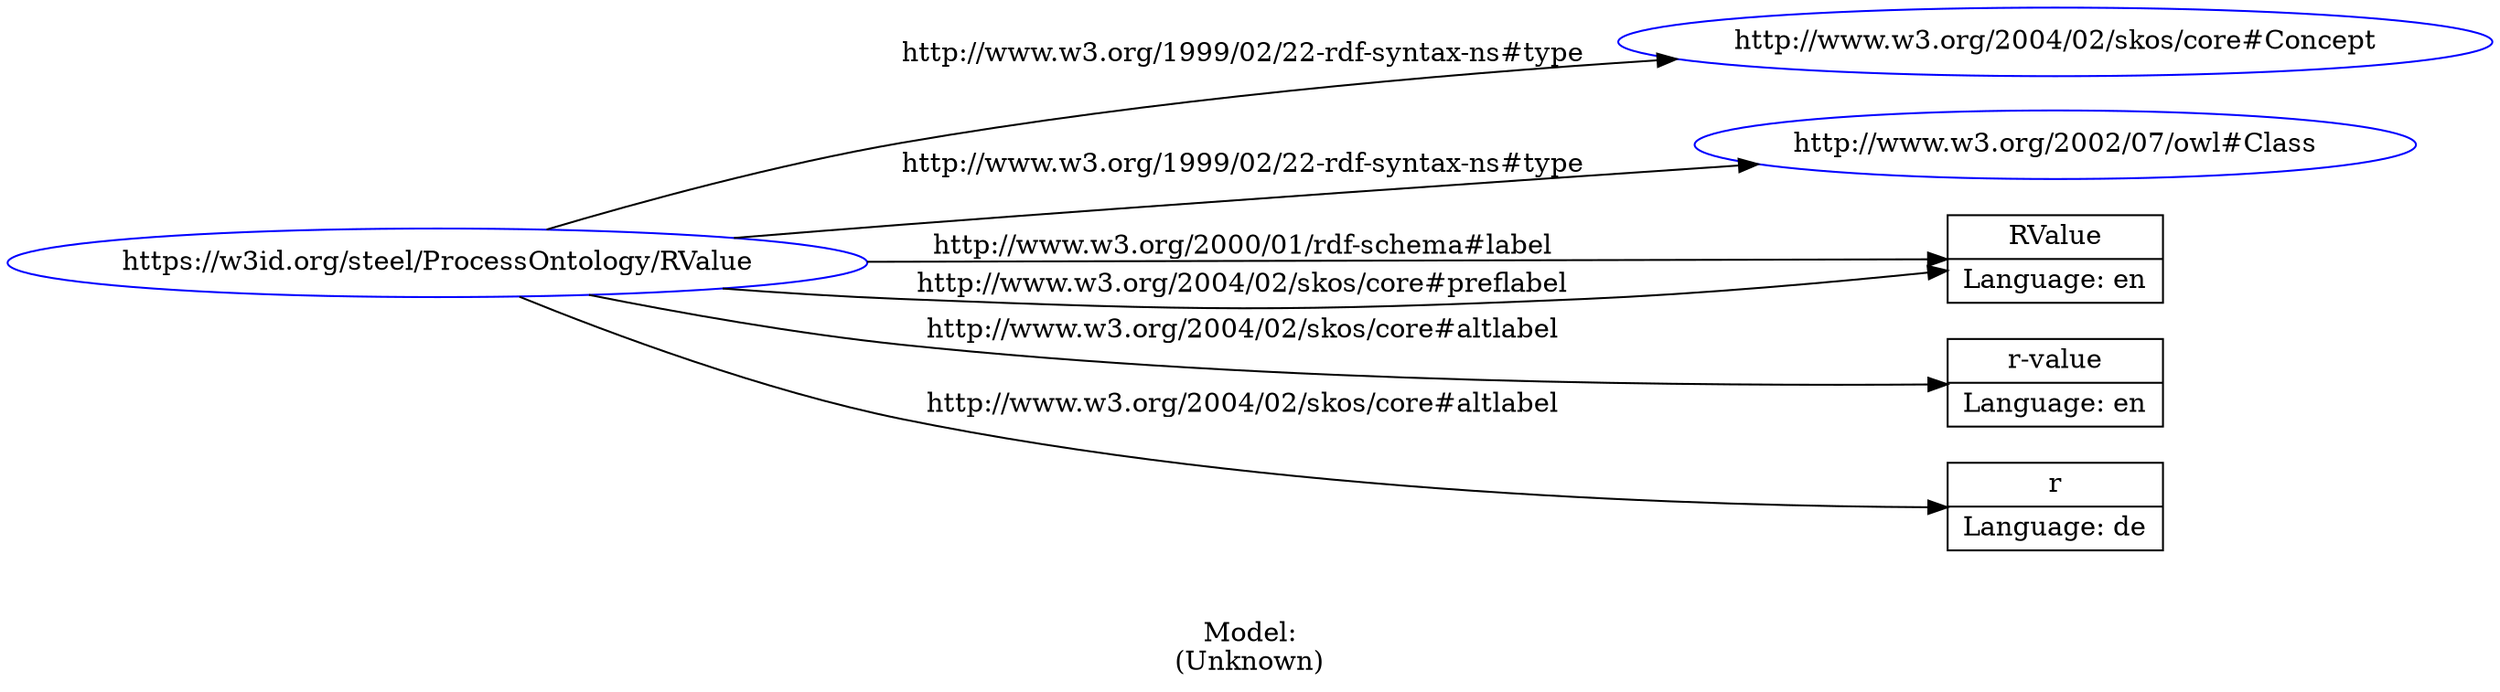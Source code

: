 digraph {
	rankdir = LR;
	charset="utf-8";

	"Rhttps://w3id.org/steel/ProcessOntology/RValue" -> "Rhttp://www.w3.org/2004/02/skos/core#Concept" [ label="http://www.w3.org/1999/02/22-rdf-syntax-ns#type" ];
	"Rhttps://w3id.org/steel/ProcessOntology/RValue" -> "Rhttp://www.w3.org/2002/07/owl#Class" [ label="http://www.w3.org/1999/02/22-rdf-syntax-ns#type" ];
	"Rhttps://w3id.org/steel/ProcessOntology/RValue" -> "LRValue|Language: en" [ label="http://www.w3.org/2000/01/rdf-schema#label" ];
	"Rhttps://w3id.org/steel/ProcessOntology/RValue" -> "Lr-value|Language: en" [ label="http://www.w3.org/2004/02/skos/core#altlabel" ];
	"Rhttps://w3id.org/steel/ProcessOntology/RValue" -> "Lr|Language: de" [ label="http://www.w3.org/2004/02/skos/core#altlabel" ];
	"Rhttps://w3id.org/steel/ProcessOntology/RValue" -> "LRValue|Language: en" [ label="http://www.w3.org/2004/02/skos/core#preflabel" ];

	// Resources
	"Rhttps://w3id.org/steel/ProcessOntology/RValue" [ label="https://w3id.org/steel/ProcessOntology/RValue", shape = ellipse, color = blue ];
	"Rhttp://www.w3.org/2004/02/skos/core#Concept" [ label="http://www.w3.org/2004/02/skos/core#Concept", shape = ellipse, color = blue ];
	"Rhttp://www.w3.org/2002/07/owl#Class" [ label="http://www.w3.org/2002/07/owl#Class", shape = ellipse, color = blue ];

	// Anonymous nodes

	// Literals
	"LRValue|Language: en" [ label="RValue|Language: en", shape = record ];
	"Lr-value|Language: en" [ label="r-value|Language: en", shape = record ];
	"Lr|Language: de" [ label="r|Language: de", shape = record ];

	label="\n\nModel:\n(Unknown)";
}
